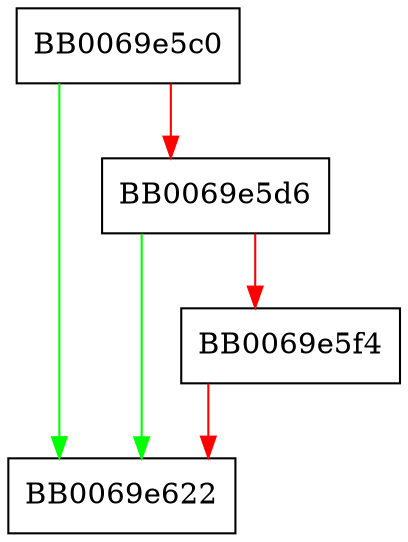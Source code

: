 digraph aria_128_cfb8_newctx {
  node [shape="box"];
  graph [splines=ortho];
  BB0069e5c0 -> BB0069e622 [color="green"];
  BB0069e5c0 -> BB0069e5d6 [color="red"];
  BB0069e5d6 -> BB0069e622 [color="green"];
  BB0069e5d6 -> BB0069e5f4 [color="red"];
  BB0069e5f4 -> BB0069e622 [color="red"];
}